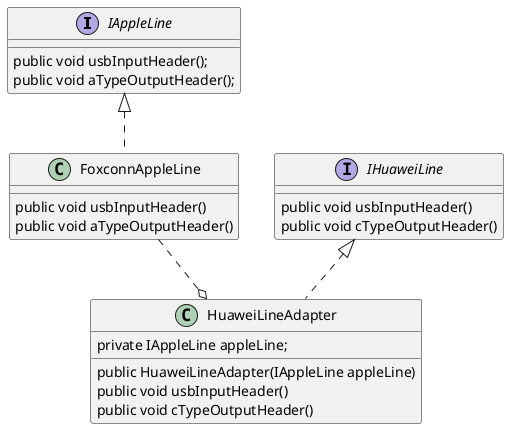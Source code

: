 @startuml

interface IAppleLine {

    public void usbInputHeader();
    public void aTypeOutputHeader();
}

interface IHuaweiLine {
    public void usbInputHeader()
    public void cTypeOutputHeader()
}

class FoxconnAppleLine implements IAppleLine {
    public void usbInputHeader()
    public void aTypeOutputHeader()
}

FoxconnAppleLine ..o HuaweiLineAdapter
class HuaweiLineAdapter implements IHuaweiLine{

    private IAppleLine appleLine;

    public HuaweiLineAdapter(IAppleLine appleLine)
    public void usbInputHeader()
    public void cTypeOutputHeader()
}

@enduml